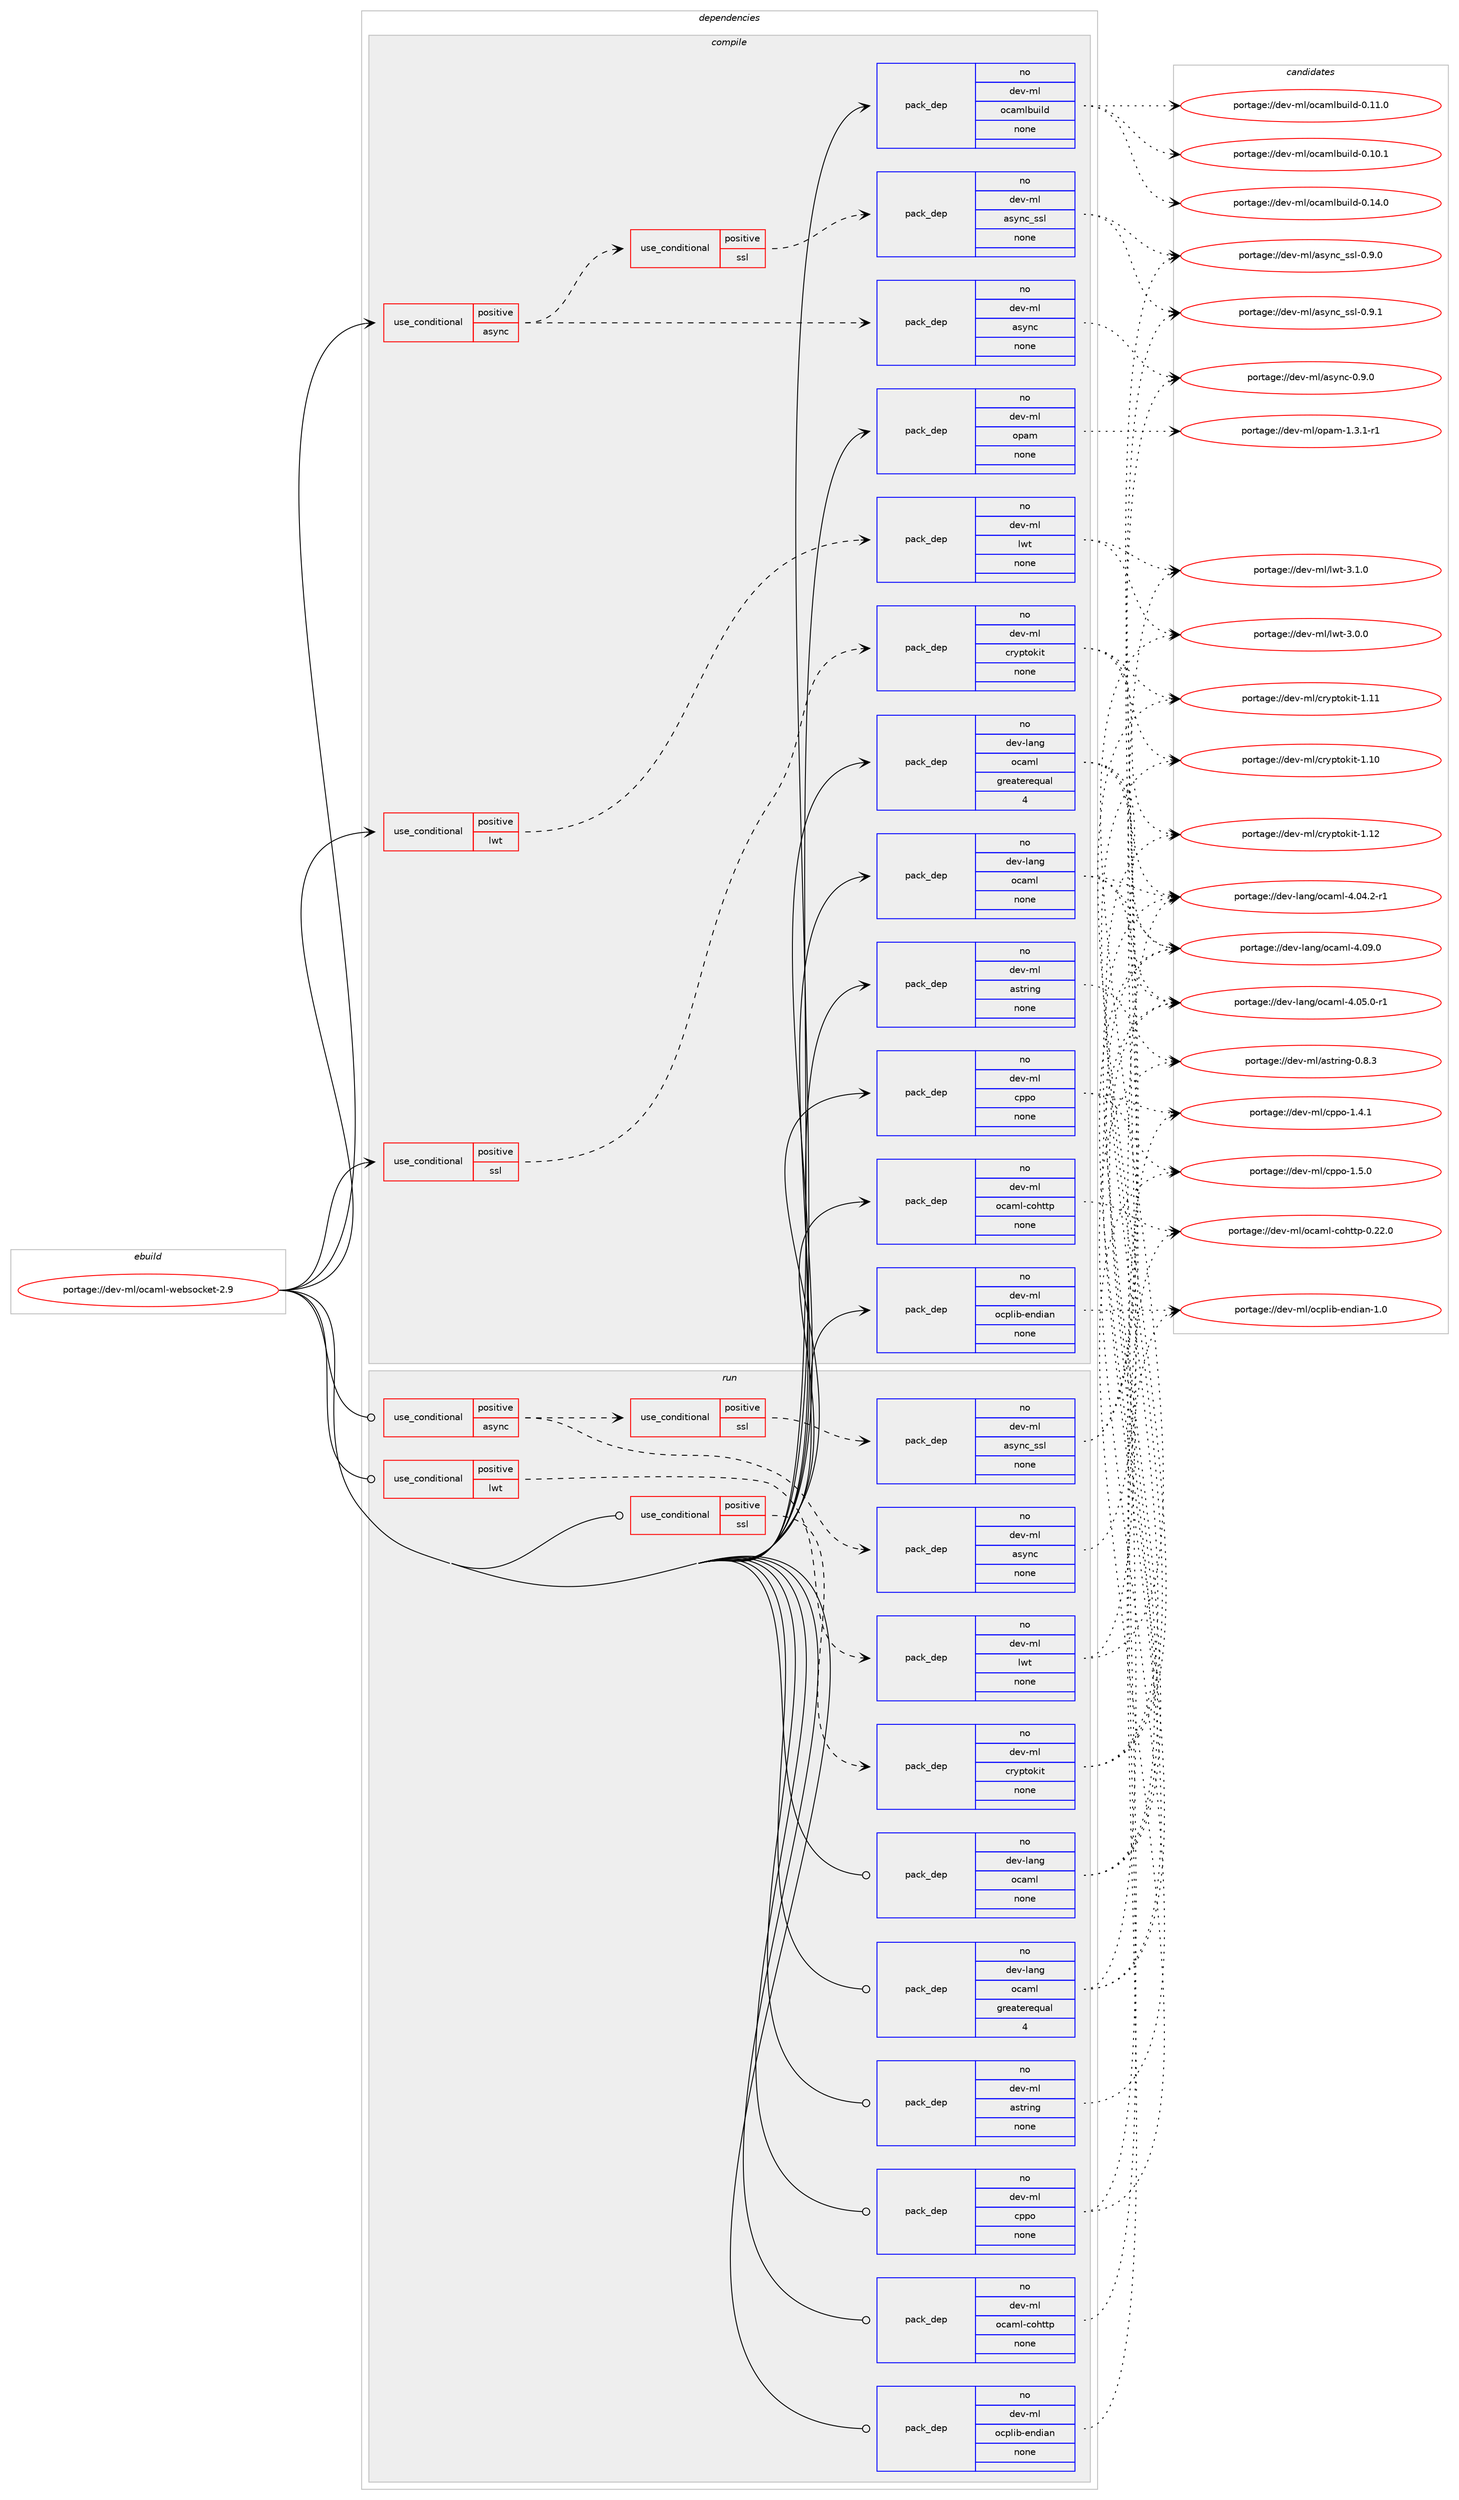 digraph prolog {

# *************
# Graph options
# *************

newrank=true;
concentrate=true;
compound=true;
graph [rankdir=LR,fontname=Helvetica,fontsize=10,ranksep=1.5];#, ranksep=2.5, nodesep=0.2];
edge  [arrowhead=vee];
node  [fontname=Helvetica,fontsize=10];

# **********
# The ebuild
# **********

subgraph cluster_leftcol {
color=gray;
rank=same;
label=<<i>ebuild</i>>;
id [label="portage://dev-ml/ocaml-websocket-2.9", color=red, width=4, href="../dev-ml/ocaml-websocket-2.9.svg"];
}

# ****************
# The dependencies
# ****************

subgraph cluster_midcol {
color=gray;
label=<<i>dependencies</i>>;
subgraph cluster_compile {
fillcolor="#eeeeee";
style=filled;
label=<<i>compile</i>>;
subgraph cond122851 {
dependency502403 [label=<<TABLE BORDER="0" CELLBORDER="1" CELLSPACING="0" CELLPADDING="4"><TR><TD ROWSPAN="3" CELLPADDING="10">use_conditional</TD></TR><TR><TD>positive</TD></TR><TR><TD>async</TD></TR></TABLE>>, shape=none, color=red];
subgraph pack374442 {
dependency502404 [label=<<TABLE BORDER="0" CELLBORDER="1" CELLSPACING="0" CELLPADDING="4" WIDTH="220"><TR><TD ROWSPAN="6" CELLPADDING="30">pack_dep</TD></TR><TR><TD WIDTH="110">no</TD></TR><TR><TD>dev-ml</TD></TR><TR><TD>async</TD></TR><TR><TD>none</TD></TR><TR><TD></TD></TR></TABLE>>, shape=none, color=blue];
}
dependency502403:e -> dependency502404:w [weight=20,style="dashed",arrowhead="vee"];
subgraph cond122852 {
dependency502405 [label=<<TABLE BORDER="0" CELLBORDER="1" CELLSPACING="0" CELLPADDING="4"><TR><TD ROWSPAN="3" CELLPADDING="10">use_conditional</TD></TR><TR><TD>positive</TD></TR><TR><TD>ssl</TD></TR></TABLE>>, shape=none, color=red];
subgraph pack374443 {
dependency502406 [label=<<TABLE BORDER="0" CELLBORDER="1" CELLSPACING="0" CELLPADDING="4" WIDTH="220"><TR><TD ROWSPAN="6" CELLPADDING="30">pack_dep</TD></TR><TR><TD WIDTH="110">no</TD></TR><TR><TD>dev-ml</TD></TR><TR><TD>async_ssl</TD></TR><TR><TD>none</TD></TR><TR><TD></TD></TR></TABLE>>, shape=none, color=blue];
}
dependency502405:e -> dependency502406:w [weight=20,style="dashed",arrowhead="vee"];
}
dependency502403:e -> dependency502405:w [weight=20,style="dashed",arrowhead="vee"];
}
id:e -> dependency502403:w [weight=20,style="solid",arrowhead="vee"];
subgraph cond122853 {
dependency502407 [label=<<TABLE BORDER="0" CELLBORDER="1" CELLSPACING="0" CELLPADDING="4"><TR><TD ROWSPAN="3" CELLPADDING="10">use_conditional</TD></TR><TR><TD>positive</TD></TR><TR><TD>lwt</TD></TR></TABLE>>, shape=none, color=red];
subgraph pack374444 {
dependency502408 [label=<<TABLE BORDER="0" CELLBORDER="1" CELLSPACING="0" CELLPADDING="4" WIDTH="220"><TR><TD ROWSPAN="6" CELLPADDING="30">pack_dep</TD></TR><TR><TD WIDTH="110">no</TD></TR><TR><TD>dev-ml</TD></TR><TR><TD>lwt</TD></TR><TR><TD>none</TD></TR><TR><TD></TD></TR></TABLE>>, shape=none, color=blue];
}
dependency502407:e -> dependency502408:w [weight=20,style="dashed",arrowhead="vee"];
}
id:e -> dependency502407:w [weight=20,style="solid",arrowhead="vee"];
subgraph cond122854 {
dependency502409 [label=<<TABLE BORDER="0" CELLBORDER="1" CELLSPACING="0" CELLPADDING="4"><TR><TD ROWSPAN="3" CELLPADDING="10">use_conditional</TD></TR><TR><TD>positive</TD></TR><TR><TD>ssl</TD></TR></TABLE>>, shape=none, color=red];
subgraph pack374445 {
dependency502410 [label=<<TABLE BORDER="0" CELLBORDER="1" CELLSPACING="0" CELLPADDING="4" WIDTH="220"><TR><TD ROWSPAN="6" CELLPADDING="30">pack_dep</TD></TR><TR><TD WIDTH="110">no</TD></TR><TR><TD>dev-ml</TD></TR><TR><TD>cryptokit</TD></TR><TR><TD>none</TD></TR><TR><TD></TD></TR></TABLE>>, shape=none, color=blue];
}
dependency502409:e -> dependency502410:w [weight=20,style="dashed",arrowhead="vee"];
}
id:e -> dependency502409:w [weight=20,style="solid",arrowhead="vee"];
subgraph pack374446 {
dependency502411 [label=<<TABLE BORDER="0" CELLBORDER="1" CELLSPACING="0" CELLPADDING="4" WIDTH="220"><TR><TD ROWSPAN="6" CELLPADDING="30">pack_dep</TD></TR><TR><TD WIDTH="110">no</TD></TR><TR><TD>dev-lang</TD></TR><TR><TD>ocaml</TD></TR><TR><TD>greaterequal</TD></TR><TR><TD>4</TD></TR></TABLE>>, shape=none, color=blue];
}
id:e -> dependency502411:w [weight=20,style="solid",arrowhead="vee"];
subgraph pack374447 {
dependency502412 [label=<<TABLE BORDER="0" CELLBORDER="1" CELLSPACING="0" CELLPADDING="4" WIDTH="220"><TR><TD ROWSPAN="6" CELLPADDING="30">pack_dep</TD></TR><TR><TD WIDTH="110">no</TD></TR><TR><TD>dev-lang</TD></TR><TR><TD>ocaml</TD></TR><TR><TD>none</TD></TR><TR><TD></TD></TR></TABLE>>, shape=none, color=blue];
}
id:e -> dependency502412:w [weight=20,style="solid",arrowhead="vee"];
subgraph pack374448 {
dependency502413 [label=<<TABLE BORDER="0" CELLBORDER="1" CELLSPACING="0" CELLPADDING="4" WIDTH="220"><TR><TD ROWSPAN="6" CELLPADDING="30">pack_dep</TD></TR><TR><TD WIDTH="110">no</TD></TR><TR><TD>dev-ml</TD></TR><TR><TD>astring</TD></TR><TR><TD>none</TD></TR><TR><TD></TD></TR></TABLE>>, shape=none, color=blue];
}
id:e -> dependency502413:w [weight=20,style="solid",arrowhead="vee"];
subgraph pack374449 {
dependency502414 [label=<<TABLE BORDER="0" CELLBORDER="1" CELLSPACING="0" CELLPADDING="4" WIDTH="220"><TR><TD ROWSPAN="6" CELLPADDING="30">pack_dep</TD></TR><TR><TD WIDTH="110">no</TD></TR><TR><TD>dev-ml</TD></TR><TR><TD>cppo</TD></TR><TR><TD>none</TD></TR><TR><TD></TD></TR></TABLE>>, shape=none, color=blue];
}
id:e -> dependency502414:w [weight=20,style="solid",arrowhead="vee"];
subgraph pack374450 {
dependency502415 [label=<<TABLE BORDER="0" CELLBORDER="1" CELLSPACING="0" CELLPADDING="4" WIDTH="220"><TR><TD ROWSPAN="6" CELLPADDING="30">pack_dep</TD></TR><TR><TD WIDTH="110">no</TD></TR><TR><TD>dev-ml</TD></TR><TR><TD>ocaml-cohttp</TD></TR><TR><TD>none</TD></TR><TR><TD></TD></TR></TABLE>>, shape=none, color=blue];
}
id:e -> dependency502415:w [weight=20,style="solid",arrowhead="vee"];
subgraph pack374451 {
dependency502416 [label=<<TABLE BORDER="0" CELLBORDER="1" CELLSPACING="0" CELLPADDING="4" WIDTH="220"><TR><TD ROWSPAN="6" CELLPADDING="30">pack_dep</TD></TR><TR><TD WIDTH="110">no</TD></TR><TR><TD>dev-ml</TD></TR><TR><TD>ocamlbuild</TD></TR><TR><TD>none</TD></TR><TR><TD></TD></TR></TABLE>>, shape=none, color=blue];
}
id:e -> dependency502416:w [weight=20,style="solid",arrowhead="vee"];
subgraph pack374452 {
dependency502417 [label=<<TABLE BORDER="0" CELLBORDER="1" CELLSPACING="0" CELLPADDING="4" WIDTH="220"><TR><TD ROWSPAN="6" CELLPADDING="30">pack_dep</TD></TR><TR><TD WIDTH="110">no</TD></TR><TR><TD>dev-ml</TD></TR><TR><TD>ocplib-endian</TD></TR><TR><TD>none</TD></TR><TR><TD></TD></TR></TABLE>>, shape=none, color=blue];
}
id:e -> dependency502417:w [weight=20,style="solid",arrowhead="vee"];
subgraph pack374453 {
dependency502418 [label=<<TABLE BORDER="0" CELLBORDER="1" CELLSPACING="0" CELLPADDING="4" WIDTH="220"><TR><TD ROWSPAN="6" CELLPADDING="30">pack_dep</TD></TR><TR><TD WIDTH="110">no</TD></TR><TR><TD>dev-ml</TD></TR><TR><TD>opam</TD></TR><TR><TD>none</TD></TR><TR><TD></TD></TR></TABLE>>, shape=none, color=blue];
}
id:e -> dependency502418:w [weight=20,style="solid",arrowhead="vee"];
}
subgraph cluster_compileandrun {
fillcolor="#eeeeee";
style=filled;
label=<<i>compile and run</i>>;
}
subgraph cluster_run {
fillcolor="#eeeeee";
style=filled;
label=<<i>run</i>>;
subgraph cond122855 {
dependency502419 [label=<<TABLE BORDER="0" CELLBORDER="1" CELLSPACING="0" CELLPADDING="4"><TR><TD ROWSPAN="3" CELLPADDING="10">use_conditional</TD></TR><TR><TD>positive</TD></TR><TR><TD>async</TD></TR></TABLE>>, shape=none, color=red];
subgraph pack374454 {
dependency502420 [label=<<TABLE BORDER="0" CELLBORDER="1" CELLSPACING="0" CELLPADDING="4" WIDTH="220"><TR><TD ROWSPAN="6" CELLPADDING="30">pack_dep</TD></TR><TR><TD WIDTH="110">no</TD></TR><TR><TD>dev-ml</TD></TR><TR><TD>async</TD></TR><TR><TD>none</TD></TR><TR><TD></TD></TR></TABLE>>, shape=none, color=blue];
}
dependency502419:e -> dependency502420:w [weight=20,style="dashed",arrowhead="vee"];
subgraph cond122856 {
dependency502421 [label=<<TABLE BORDER="0" CELLBORDER="1" CELLSPACING="0" CELLPADDING="4"><TR><TD ROWSPAN="3" CELLPADDING="10">use_conditional</TD></TR><TR><TD>positive</TD></TR><TR><TD>ssl</TD></TR></TABLE>>, shape=none, color=red];
subgraph pack374455 {
dependency502422 [label=<<TABLE BORDER="0" CELLBORDER="1" CELLSPACING="0" CELLPADDING="4" WIDTH="220"><TR><TD ROWSPAN="6" CELLPADDING="30">pack_dep</TD></TR><TR><TD WIDTH="110">no</TD></TR><TR><TD>dev-ml</TD></TR><TR><TD>async_ssl</TD></TR><TR><TD>none</TD></TR><TR><TD></TD></TR></TABLE>>, shape=none, color=blue];
}
dependency502421:e -> dependency502422:w [weight=20,style="dashed",arrowhead="vee"];
}
dependency502419:e -> dependency502421:w [weight=20,style="dashed",arrowhead="vee"];
}
id:e -> dependency502419:w [weight=20,style="solid",arrowhead="odot"];
subgraph cond122857 {
dependency502423 [label=<<TABLE BORDER="0" CELLBORDER="1" CELLSPACING="0" CELLPADDING="4"><TR><TD ROWSPAN="3" CELLPADDING="10">use_conditional</TD></TR><TR><TD>positive</TD></TR><TR><TD>lwt</TD></TR></TABLE>>, shape=none, color=red];
subgraph pack374456 {
dependency502424 [label=<<TABLE BORDER="0" CELLBORDER="1" CELLSPACING="0" CELLPADDING="4" WIDTH="220"><TR><TD ROWSPAN="6" CELLPADDING="30">pack_dep</TD></TR><TR><TD WIDTH="110">no</TD></TR><TR><TD>dev-ml</TD></TR><TR><TD>lwt</TD></TR><TR><TD>none</TD></TR><TR><TD></TD></TR></TABLE>>, shape=none, color=blue];
}
dependency502423:e -> dependency502424:w [weight=20,style="dashed",arrowhead="vee"];
}
id:e -> dependency502423:w [weight=20,style="solid",arrowhead="odot"];
subgraph cond122858 {
dependency502425 [label=<<TABLE BORDER="0" CELLBORDER="1" CELLSPACING="0" CELLPADDING="4"><TR><TD ROWSPAN="3" CELLPADDING="10">use_conditional</TD></TR><TR><TD>positive</TD></TR><TR><TD>ssl</TD></TR></TABLE>>, shape=none, color=red];
subgraph pack374457 {
dependency502426 [label=<<TABLE BORDER="0" CELLBORDER="1" CELLSPACING="0" CELLPADDING="4" WIDTH="220"><TR><TD ROWSPAN="6" CELLPADDING="30">pack_dep</TD></TR><TR><TD WIDTH="110">no</TD></TR><TR><TD>dev-ml</TD></TR><TR><TD>cryptokit</TD></TR><TR><TD>none</TD></TR><TR><TD></TD></TR></TABLE>>, shape=none, color=blue];
}
dependency502425:e -> dependency502426:w [weight=20,style="dashed",arrowhead="vee"];
}
id:e -> dependency502425:w [weight=20,style="solid",arrowhead="odot"];
subgraph pack374458 {
dependency502427 [label=<<TABLE BORDER="0" CELLBORDER="1" CELLSPACING="0" CELLPADDING="4" WIDTH="220"><TR><TD ROWSPAN="6" CELLPADDING="30">pack_dep</TD></TR><TR><TD WIDTH="110">no</TD></TR><TR><TD>dev-lang</TD></TR><TR><TD>ocaml</TD></TR><TR><TD>greaterequal</TD></TR><TR><TD>4</TD></TR></TABLE>>, shape=none, color=blue];
}
id:e -> dependency502427:w [weight=20,style="solid",arrowhead="odot"];
subgraph pack374459 {
dependency502428 [label=<<TABLE BORDER="0" CELLBORDER="1" CELLSPACING="0" CELLPADDING="4" WIDTH="220"><TR><TD ROWSPAN="6" CELLPADDING="30">pack_dep</TD></TR><TR><TD WIDTH="110">no</TD></TR><TR><TD>dev-lang</TD></TR><TR><TD>ocaml</TD></TR><TR><TD>none</TD></TR><TR><TD></TD></TR></TABLE>>, shape=none, color=blue];
}
id:e -> dependency502428:w [weight=20,style="solid",arrowhead="odot"];
subgraph pack374460 {
dependency502429 [label=<<TABLE BORDER="0" CELLBORDER="1" CELLSPACING="0" CELLPADDING="4" WIDTH="220"><TR><TD ROWSPAN="6" CELLPADDING="30">pack_dep</TD></TR><TR><TD WIDTH="110">no</TD></TR><TR><TD>dev-ml</TD></TR><TR><TD>astring</TD></TR><TR><TD>none</TD></TR><TR><TD></TD></TR></TABLE>>, shape=none, color=blue];
}
id:e -> dependency502429:w [weight=20,style="solid",arrowhead="odot"];
subgraph pack374461 {
dependency502430 [label=<<TABLE BORDER="0" CELLBORDER="1" CELLSPACING="0" CELLPADDING="4" WIDTH="220"><TR><TD ROWSPAN="6" CELLPADDING="30">pack_dep</TD></TR><TR><TD WIDTH="110">no</TD></TR><TR><TD>dev-ml</TD></TR><TR><TD>cppo</TD></TR><TR><TD>none</TD></TR><TR><TD></TD></TR></TABLE>>, shape=none, color=blue];
}
id:e -> dependency502430:w [weight=20,style="solid",arrowhead="odot"];
subgraph pack374462 {
dependency502431 [label=<<TABLE BORDER="0" CELLBORDER="1" CELLSPACING="0" CELLPADDING="4" WIDTH="220"><TR><TD ROWSPAN="6" CELLPADDING="30">pack_dep</TD></TR><TR><TD WIDTH="110">no</TD></TR><TR><TD>dev-ml</TD></TR><TR><TD>ocaml-cohttp</TD></TR><TR><TD>none</TD></TR><TR><TD></TD></TR></TABLE>>, shape=none, color=blue];
}
id:e -> dependency502431:w [weight=20,style="solid",arrowhead="odot"];
subgraph pack374463 {
dependency502432 [label=<<TABLE BORDER="0" CELLBORDER="1" CELLSPACING="0" CELLPADDING="4" WIDTH="220"><TR><TD ROWSPAN="6" CELLPADDING="30">pack_dep</TD></TR><TR><TD WIDTH="110">no</TD></TR><TR><TD>dev-ml</TD></TR><TR><TD>ocplib-endian</TD></TR><TR><TD>none</TD></TR><TR><TD></TD></TR></TABLE>>, shape=none, color=blue];
}
id:e -> dependency502432:w [weight=20,style="solid",arrowhead="odot"];
}
}

# **************
# The candidates
# **************

subgraph cluster_choices {
rank=same;
color=gray;
label=<<i>candidates</i>>;

subgraph choice374442 {
color=black;
nodesep=1;
choice10010111845109108479711512111099454846574648 [label="portage://dev-ml/async-0.9.0", color=red, width=4,href="../dev-ml/async-0.9.0.svg"];
dependency502404:e -> choice10010111845109108479711512111099454846574648:w [style=dotted,weight="100"];
}
subgraph choice374443 {
color=black;
nodesep=1;
choice1001011184510910847971151211109995115115108454846574649 [label="portage://dev-ml/async_ssl-0.9.1", color=red, width=4,href="../dev-ml/async_ssl-0.9.1.svg"];
choice1001011184510910847971151211109995115115108454846574648 [label="portage://dev-ml/async_ssl-0.9.0", color=red, width=4,href="../dev-ml/async_ssl-0.9.0.svg"];
dependency502406:e -> choice1001011184510910847971151211109995115115108454846574649:w [style=dotted,weight="100"];
dependency502406:e -> choice1001011184510910847971151211109995115115108454846574648:w [style=dotted,weight="100"];
}
subgraph choice374444 {
color=black;
nodesep=1;
choice1001011184510910847108119116455146494648 [label="portage://dev-ml/lwt-3.1.0", color=red, width=4,href="../dev-ml/lwt-3.1.0.svg"];
choice1001011184510910847108119116455146484648 [label="portage://dev-ml/lwt-3.0.0", color=red, width=4,href="../dev-ml/lwt-3.0.0.svg"];
dependency502408:e -> choice1001011184510910847108119116455146494648:w [style=dotted,weight="100"];
dependency502408:e -> choice1001011184510910847108119116455146484648:w [style=dotted,weight="100"];
}
subgraph choice374445 {
color=black;
nodesep=1;
choice1001011184510910847991141211121161111071051164549464950 [label="portage://dev-ml/cryptokit-1.12", color=red, width=4,href="../dev-ml/cryptokit-1.12.svg"];
choice1001011184510910847991141211121161111071051164549464949 [label="portage://dev-ml/cryptokit-1.11", color=red, width=4,href="../dev-ml/cryptokit-1.11.svg"];
choice1001011184510910847991141211121161111071051164549464948 [label="portage://dev-ml/cryptokit-1.10", color=red, width=4,href="../dev-ml/cryptokit-1.10.svg"];
dependency502410:e -> choice1001011184510910847991141211121161111071051164549464950:w [style=dotted,weight="100"];
dependency502410:e -> choice1001011184510910847991141211121161111071051164549464949:w [style=dotted,weight="100"];
dependency502410:e -> choice1001011184510910847991141211121161111071051164549464948:w [style=dotted,weight="100"];
}
subgraph choice374446 {
color=black;
nodesep=1;
choice100101118451089711010347111999710910845524648574648 [label="portage://dev-lang/ocaml-4.09.0", color=red, width=4,href="../dev-lang/ocaml-4.09.0.svg"];
choice1001011184510897110103471119997109108455246485346484511449 [label="portage://dev-lang/ocaml-4.05.0-r1", color=red, width=4,href="../dev-lang/ocaml-4.05.0-r1.svg"];
choice1001011184510897110103471119997109108455246485246504511449 [label="portage://dev-lang/ocaml-4.04.2-r1", color=red, width=4,href="../dev-lang/ocaml-4.04.2-r1.svg"];
dependency502411:e -> choice100101118451089711010347111999710910845524648574648:w [style=dotted,weight="100"];
dependency502411:e -> choice1001011184510897110103471119997109108455246485346484511449:w [style=dotted,weight="100"];
dependency502411:e -> choice1001011184510897110103471119997109108455246485246504511449:w [style=dotted,weight="100"];
}
subgraph choice374447 {
color=black;
nodesep=1;
choice100101118451089711010347111999710910845524648574648 [label="portage://dev-lang/ocaml-4.09.0", color=red, width=4,href="../dev-lang/ocaml-4.09.0.svg"];
choice1001011184510897110103471119997109108455246485346484511449 [label="portage://dev-lang/ocaml-4.05.0-r1", color=red, width=4,href="../dev-lang/ocaml-4.05.0-r1.svg"];
choice1001011184510897110103471119997109108455246485246504511449 [label="portage://dev-lang/ocaml-4.04.2-r1", color=red, width=4,href="../dev-lang/ocaml-4.04.2-r1.svg"];
dependency502412:e -> choice100101118451089711010347111999710910845524648574648:w [style=dotted,weight="100"];
dependency502412:e -> choice1001011184510897110103471119997109108455246485346484511449:w [style=dotted,weight="100"];
dependency502412:e -> choice1001011184510897110103471119997109108455246485246504511449:w [style=dotted,weight="100"];
}
subgraph choice374448 {
color=black;
nodesep=1;
choice100101118451091084797115116114105110103454846564651 [label="portage://dev-ml/astring-0.8.3", color=red, width=4,href="../dev-ml/astring-0.8.3.svg"];
dependency502413:e -> choice100101118451091084797115116114105110103454846564651:w [style=dotted,weight="100"];
}
subgraph choice374449 {
color=black;
nodesep=1;
choice100101118451091084799112112111454946534648 [label="portage://dev-ml/cppo-1.5.0", color=red, width=4,href="../dev-ml/cppo-1.5.0.svg"];
choice100101118451091084799112112111454946524649 [label="portage://dev-ml/cppo-1.4.1", color=red, width=4,href="../dev-ml/cppo-1.4.1.svg"];
dependency502414:e -> choice100101118451091084799112112111454946534648:w [style=dotted,weight="100"];
dependency502414:e -> choice100101118451091084799112112111454946524649:w [style=dotted,weight="100"];
}
subgraph choice374450 {
color=black;
nodesep=1;
choice10010111845109108471119997109108459911110411611611245484650504648 [label="portage://dev-ml/ocaml-cohttp-0.22.0", color=red, width=4,href="../dev-ml/ocaml-cohttp-0.22.0.svg"];
dependency502415:e -> choice10010111845109108471119997109108459911110411611611245484650504648:w [style=dotted,weight="100"];
}
subgraph choice374451 {
color=black;
nodesep=1;
choice100101118451091084711199971091089811710510810045484649524648 [label="portage://dev-ml/ocamlbuild-0.14.0", color=red, width=4,href="../dev-ml/ocamlbuild-0.14.0.svg"];
choice100101118451091084711199971091089811710510810045484649494648 [label="portage://dev-ml/ocamlbuild-0.11.0", color=red, width=4,href="../dev-ml/ocamlbuild-0.11.0.svg"];
choice100101118451091084711199971091089811710510810045484649484649 [label="portage://dev-ml/ocamlbuild-0.10.1", color=red, width=4,href="../dev-ml/ocamlbuild-0.10.1.svg"];
dependency502416:e -> choice100101118451091084711199971091089811710510810045484649524648:w [style=dotted,weight="100"];
dependency502416:e -> choice100101118451091084711199971091089811710510810045484649494648:w [style=dotted,weight="100"];
dependency502416:e -> choice100101118451091084711199971091089811710510810045484649484649:w [style=dotted,weight="100"];
}
subgraph choice374452 {
color=black;
nodesep=1;
choice10010111845109108471119911210810598451011101001059711045494648 [label="portage://dev-ml/ocplib-endian-1.0", color=red, width=4,href="../dev-ml/ocplib-endian-1.0.svg"];
dependency502417:e -> choice10010111845109108471119911210810598451011101001059711045494648:w [style=dotted,weight="100"];
}
subgraph choice374453 {
color=black;
nodesep=1;
choice1001011184510910847111112971094549465146494511449 [label="portage://dev-ml/opam-1.3.1-r1", color=red, width=4,href="../dev-ml/opam-1.3.1-r1.svg"];
dependency502418:e -> choice1001011184510910847111112971094549465146494511449:w [style=dotted,weight="100"];
}
subgraph choice374454 {
color=black;
nodesep=1;
choice10010111845109108479711512111099454846574648 [label="portage://dev-ml/async-0.9.0", color=red, width=4,href="../dev-ml/async-0.9.0.svg"];
dependency502420:e -> choice10010111845109108479711512111099454846574648:w [style=dotted,weight="100"];
}
subgraph choice374455 {
color=black;
nodesep=1;
choice1001011184510910847971151211109995115115108454846574649 [label="portage://dev-ml/async_ssl-0.9.1", color=red, width=4,href="../dev-ml/async_ssl-0.9.1.svg"];
choice1001011184510910847971151211109995115115108454846574648 [label="portage://dev-ml/async_ssl-0.9.0", color=red, width=4,href="../dev-ml/async_ssl-0.9.0.svg"];
dependency502422:e -> choice1001011184510910847971151211109995115115108454846574649:w [style=dotted,weight="100"];
dependency502422:e -> choice1001011184510910847971151211109995115115108454846574648:w [style=dotted,weight="100"];
}
subgraph choice374456 {
color=black;
nodesep=1;
choice1001011184510910847108119116455146494648 [label="portage://dev-ml/lwt-3.1.0", color=red, width=4,href="../dev-ml/lwt-3.1.0.svg"];
choice1001011184510910847108119116455146484648 [label="portage://dev-ml/lwt-3.0.0", color=red, width=4,href="../dev-ml/lwt-3.0.0.svg"];
dependency502424:e -> choice1001011184510910847108119116455146494648:w [style=dotted,weight="100"];
dependency502424:e -> choice1001011184510910847108119116455146484648:w [style=dotted,weight="100"];
}
subgraph choice374457 {
color=black;
nodesep=1;
choice1001011184510910847991141211121161111071051164549464950 [label="portage://dev-ml/cryptokit-1.12", color=red, width=4,href="../dev-ml/cryptokit-1.12.svg"];
choice1001011184510910847991141211121161111071051164549464949 [label="portage://dev-ml/cryptokit-1.11", color=red, width=4,href="../dev-ml/cryptokit-1.11.svg"];
choice1001011184510910847991141211121161111071051164549464948 [label="portage://dev-ml/cryptokit-1.10", color=red, width=4,href="../dev-ml/cryptokit-1.10.svg"];
dependency502426:e -> choice1001011184510910847991141211121161111071051164549464950:w [style=dotted,weight="100"];
dependency502426:e -> choice1001011184510910847991141211121161111071051164549464949:w [style=dotted,weight="100"];
dependency502426:e -> choice1001011184510910847991141211121161111071051164549464948:w [style=dotted,weight="100"];
}
subgraph choice374458 {
color=black;
nodesep=1;
choice100101118451089711010347111999710910845524648574648 [label="portage://dev-lang/ocaml-4.09.0", color=red, width=4,href="../dev-lang/ocaml-4.09.0.svg"];
choice1001011184510897110103471119997109108455246485346484511449 [label="portage://dev-lang/ocaml-4.05.0-r1", color=red, width=4,href="../dev-lang/ocaml-4.05.0-r1.svg"];
choice1001011184510897110103471119997109108455246485246504511449 [label="portage://dev-lang/ocaml-4.04.2-r1", color=red, width=4,href="../dev-lang/ocaml-4.04.2-r1.svg"];
dependency502427:e -> choice100101118451089711010347111999710910845524648574648:w [style=dotted,weight="100"];
dependency502427:e -> choice1001011184510897110103471119997109108455246485346484511449:w [style=dotted,weight="100"];
dependency502427:e -> choice1001011184510897110103471119997109108455246485246504511449:w [style=dotted,weight="100"];
}
subgraph choice374459 {
color=black;
nodesep=1;
choice100101118451089711010347111999710910845524648574648 [label="portage://dev-lang/ocaml-4.09.0", color=red, width=4,href="../dev-lang/ocaml-4.09.0.svg"];
choice1001011184510897110103471119997109108455246485346484511449 [label="portage://dev-lang/ocaml-4.05.0-r1", color=red, width=4,href="../dev-lang/ocaml-4.05.0-r1.svg"];
choice1001011184510897110103471119997109108455246485246504511449 [label="portage://dev-lang/ocaml-4.04.2-r1", color=red, width=4,href="../dev-lang/ocaml-4.04.2-r1.svg"];
dependency502428:e -> choice100101118451089711010347111999710910845524648574648:w [style=dotted,weight="100"];
dependency502428:e -> choice1001011184510897110103471119997109108455246485346484511449:w [style=dotted,weight="100"];
dependency502428:e -> choice1001011184510897110103471119997109108455246485246504511449:w [style=dotted,weight="100"];
}
subgraph choice374460 {
color=black;
nodesep=1;
choice100101118451091084797115116114105110103454846564651 [label="portage://dev-ml/astring-0.8.3", color=red, width=4,href="../dev-ml/astring-0.8.3.svg"];
dependency502429:e -> choice100101118451091084797115116114105110103454846564651:w [style=dotted,weight="100"];
}
subgraph choice374461 {
color=black;
nodesep=1;
choice100101118451091084799112112111454946534648 [label="portage://dev-ml/cppo-1.5.0", color=red, width=4,href="../dev-ml/cppo-1.5.0.svg"];
choice100101118451091084799112112111454946524649 [label="portage://dev-ml/cppo-1.4.1", color=red, width=4,href="../dev-ml/cppo-1.4.1.svg"];
dependency502430:e -> choice100101118451091084799112112111454946534648:w [style=dotted,weight="100"];
dependency502430:e -> choice100101118451091084799112112111454946524649:w [style=dotted,weight="100"];
}
subgraph choice374462 {
color=black;
nodesep=1;
choice10010111845109108471119997109108459911110411611611245484650504648 [label="portage://dev-ml/ocaml-cohttp-0.22.0", color=red, width=4,href="../dev-ml/ocaml-cohttp-0.22.0.svg"];
dependency502431:e -> choice10010111845109108471119997109108459911110411611611245484650504648:w [style=dotted,weight="100"];
}
subgraph choice374463 {
color=black;
nodesep=1;
choice10010111845109108471119911210810598451011101001059711045494648 [label="portage://dev-ml/ocplib-endian-1.0", color=red, width=4,href="../dev-ml/ocplib-endian-1.0.svg"];
dependency502432:e -> choice10010111845109108471119911210810598451011101001059711045494648:w [style=dotted,weight="100"];
}
}

}
